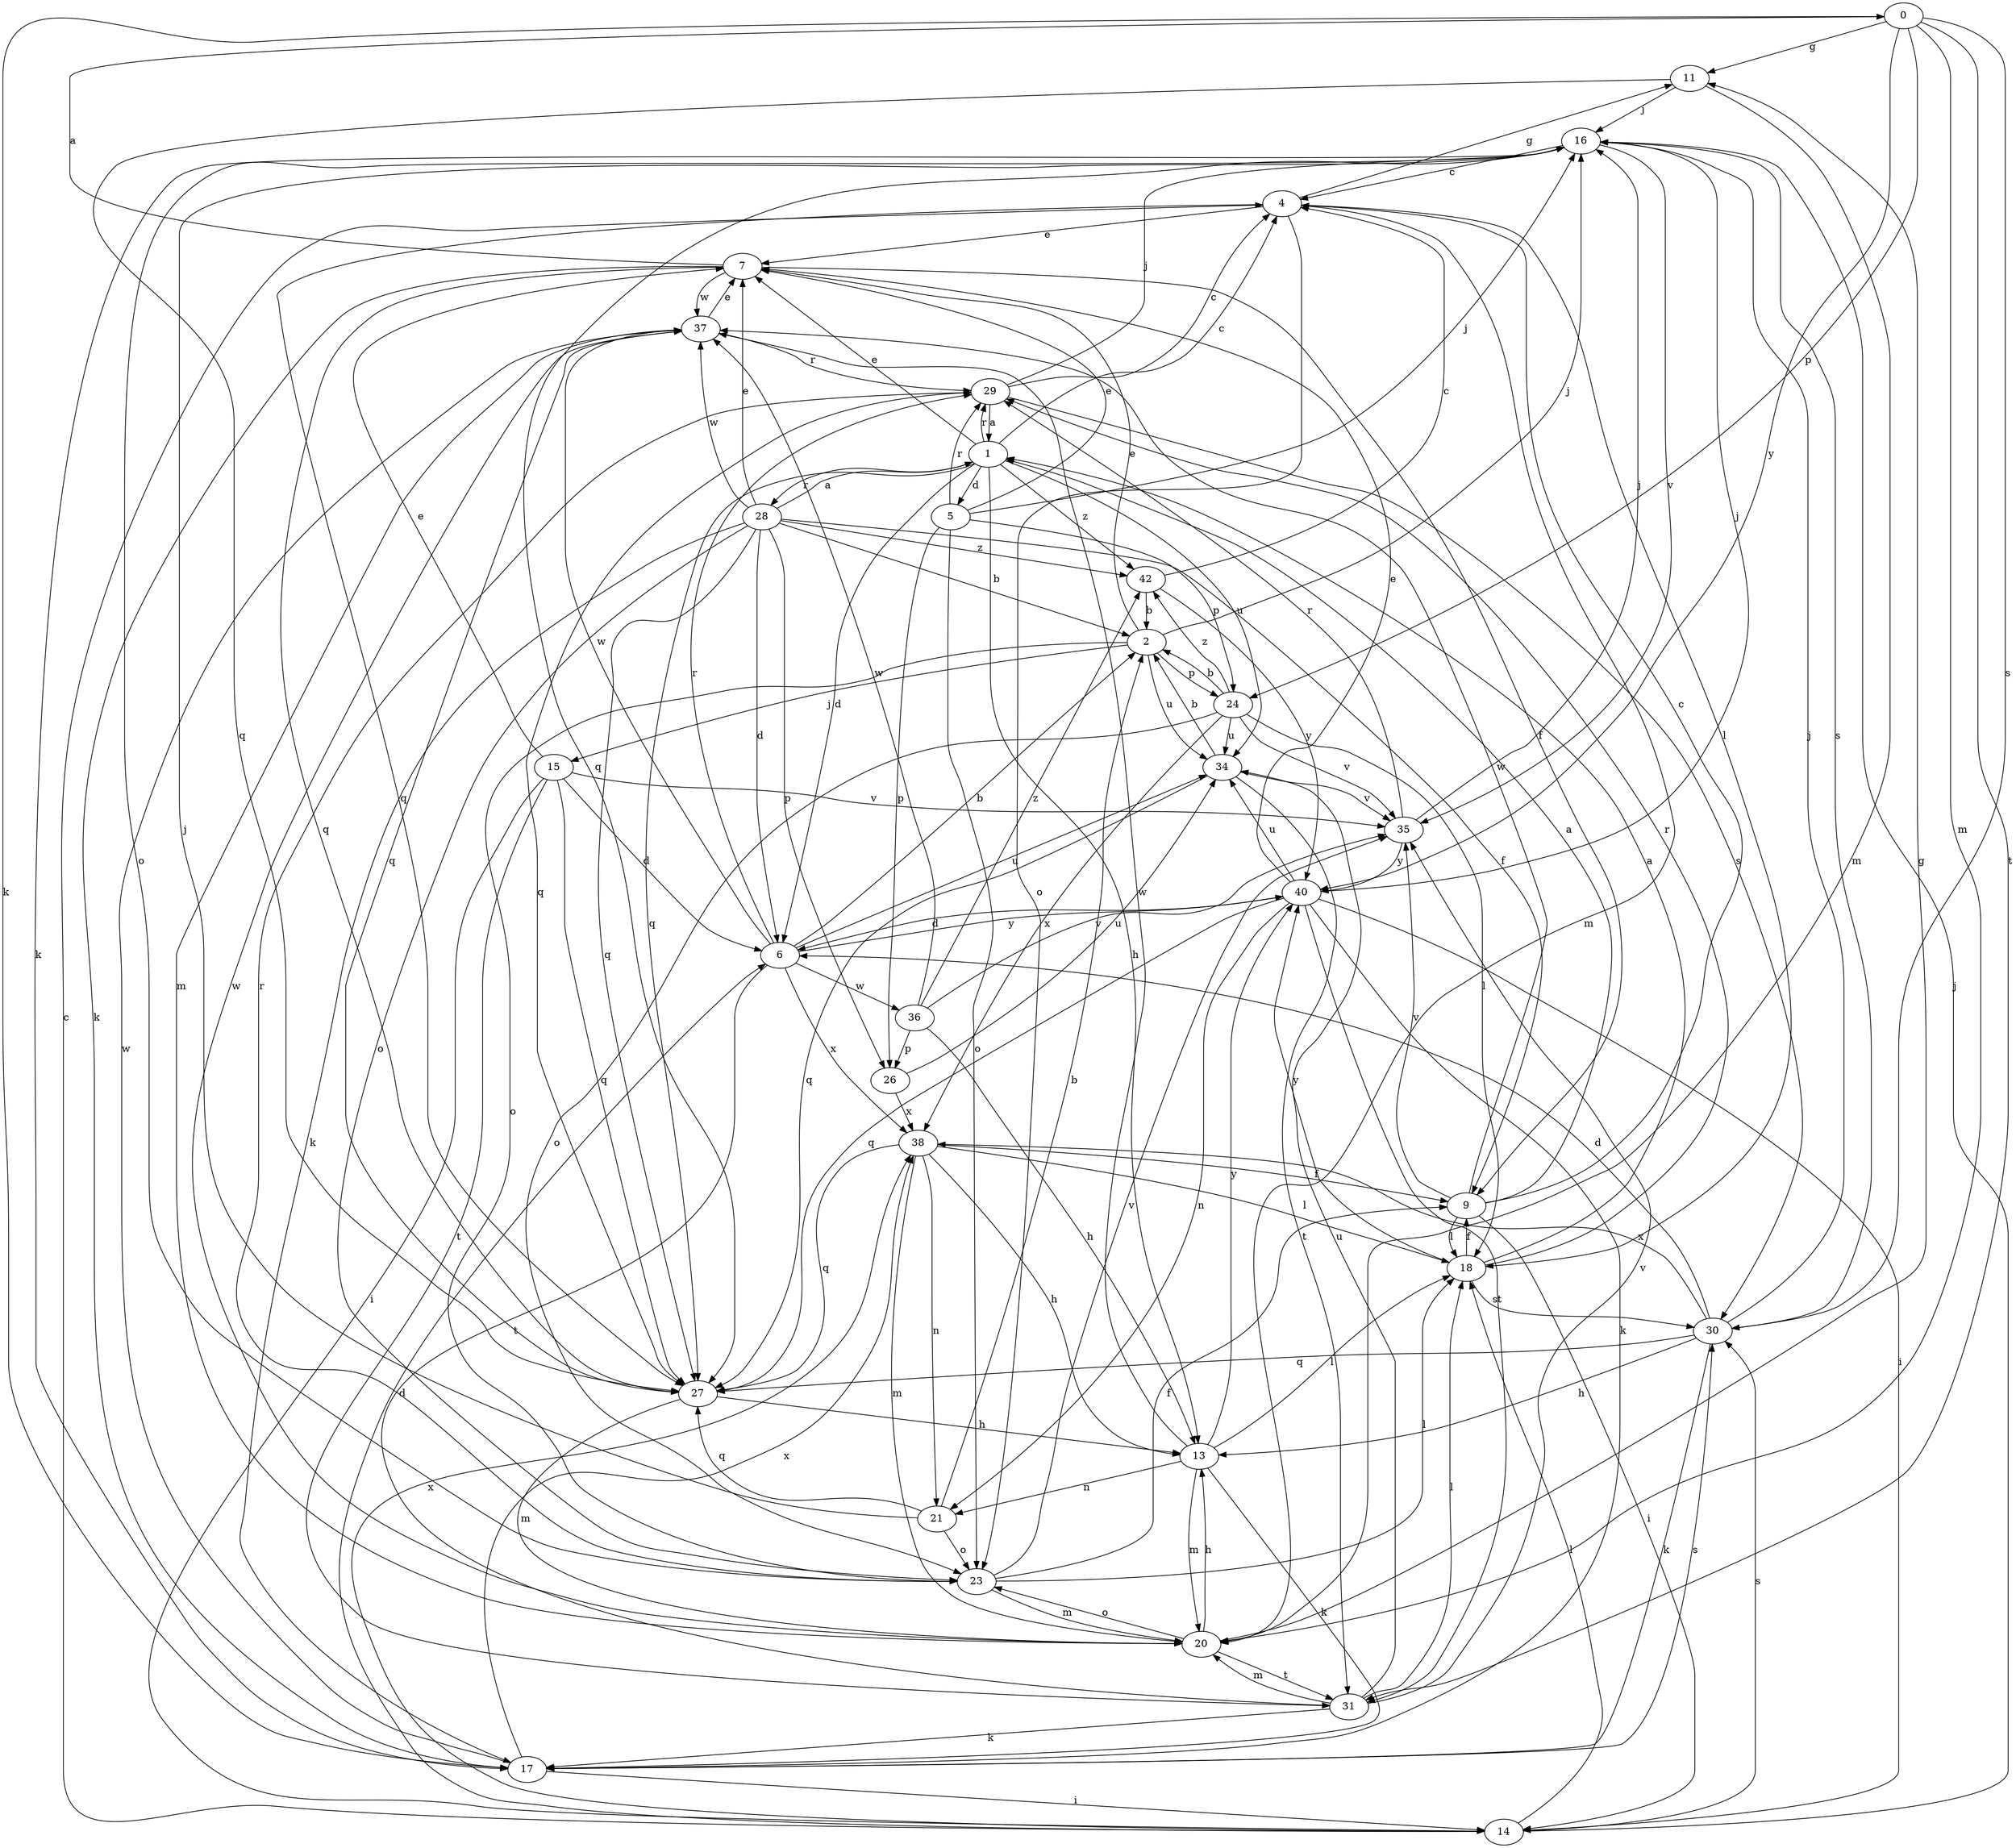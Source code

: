 strict digraph  {
0;
1;
2;
4;
5;
6;
7;
9;
11;
13;
14;
15;
16;
17;
18;
20;
21;
23;
24;
26;
27;
28;
29;
30;
31;
34;
35;
36;
37;
38;
40;
42;
0 -> 11  [label=g];
0 -> 17  [label=k];
0 -> 20  [label=m];
0 -> 24  [label=p];
0 -> 30  [label=s];
0 -> 31  [label=t];
0 -> 40  [label=y];
1 -> 4  [label=c];
1 -> 5  [label=d];
1 -> 6  [label=d];
1 -> 7  [label=e];
1 -> 13  [label=h];
1 -> 27  [label=q];
1 -> 28  [label=r];
1 -> 29  [label=r];
1 -> 34  [label=u];
1 -> 42  [label=z];
2 -> 7  [label=e];
2 -> 15  [label=j];
2 -> 16  [label=j];
2 -> 23  [label=o];
2 -> 24  [label=p];
2 -> 34  [label=u];
4 -> 7  [label=e];
4 -> 11  [label=g];
4 -> 18  [label=l];
4 -> 20  [label=m];
4 -> 23  [label=o];
4 -> 27  [label=q];
5 -> 7  [label=e];
5 -> 16  [label=j];
5 -> 23  [label=o];
5 -> 24  [label=p];
5 -> 26  [label=p];
5 -> 29  [label=r];
6 -> 2  [label=b];
6 -> 29  [label=r];
6 -> 31  [label=t];
6 -> 34  [label=u];
6 -> 36  [label=w];
6 -> 37  [label=w];
6 -> 38  [label=x];
6 -> 40  [label=y];
7 -> 0  [label=a];
7 -> 9  [label=f];
7 -> 17  [label=k];
7 -> 27  [label=q];
7 -> 37  [label=w];
9 -> 1  [label=a];
9 -> 4  [label=c];
9 -> 14  [label=i];
9 -> 18  [label=l];
9 -> 35  [label=v];
9 -> 37  [label=w];
11 -> 16  [label=j];
11 -> 20  [label=m];
11 -> 27  [label=q];
13 -> 17  [label=k];
13 -> 18  [label=l];
13 -> 20  [label=m];
13 -> 21  [label=n];
13 -> 37  [label=w];
13 -> 40  [label=y];
14 -> 4  [label=c];
14 -> 6  [label=d];
14 -> 16  [label=j];
14 -> 18  [label=l];
14 -> 30  [label=s];
14 -> 38  [label=x];
15 -> 6  [label=d];
15 -> 7  [label=e];
15 -> 14  [label=i];
15 -> 27  [label=q];
15 -> 31  [label=t];
15 -> 35  [label=v];
16 -> 4  [label=c];
16 -> 17  [label=k];
16 -> 23  [label=o];
16 -> 27  [label=q];
16 -> 30  [label=s];
16 -> 35  [label=v];
17 -> 14  [label=i];
17 -> 30  [label=s];
17 -> 37  [label=w];
17 -> 38  [label=x];
18 -> 1  [label=a];
18 -> 9  [label=f];
18 -> 29  [label=r];
18 -> 30  [label=s];
18 -> 40  [label=y];
20 -> 11  [label=g];
20 -> 13  [label=h];
20 -> 23  [label=o];
20 -> 31  [label=t];
20 -> 37  [label=w];
21 -> 2  [label=b];
21 -> 16  [label=j];
21 -> 23  [label=o];
21 -> 27  [label=q];
23 -> 9  [label=f];
23 -> 18  [label=l];
23 -> 20  [label=m];
23 -> 29  [label=r];
23 -> 35  [label=v];
24 -> 2  [label=b];
24 -> 18  [label=l];
24 -> 23  [label=o];
24 -> 34  [label=u];
24 -> 35  [label=v];
24 -> 38  [label=x];
24 -> 42  [label=z];
26 -> 34  [label=u];
26 -> 38  [label=x];
27 -> 13  [label=h];
27 -> 20  [label=m];
28 -> 1  [label=a];
28 -> 2  [label=b];
28 -> 6  [label=d];
28 -> 7  [label=e];
28 -> 9  [label=f];
28 -> 17  [label=k];
28 -> 23  [label=o];
28 -> 26  [label=p];
28 -> 27  [label=q];
28 -> 37  [label=w];
28 -> 42  [label=z];
29 -> 1  [label=a];
29 -> 4  [label=c];
29 -> 16  [label=j];
29 -> 27  [label=q];
29 -> 30  [label=s];
30 -> 6  [label=d];
30 -> 13  [label=h];
30 -> 16  [label=j];
30 -> 17  [label=k];
30 -> 27  [label=q];
30 -> 38  [label=x];
31 -> 17  [label=k];
31 -> 18  [label=l];
31 -> 20  [label=m];
31 -> 34  [label=u];
31 -> 35  [label=v];
34 -> 2  [label=b];
34 -> 27  [label=q];
34 -> 31  [label=t];
34 -> 35  [label=v];
35 -> 16  [label=j];
35 -> 29  [label=r];
35 -> 40  [label=y];
36 -> 13  [label=h];
36 -> 26  [label=p];
36 -> 35  [label=v];
36 -> 37  [label=w];
36 -> 42  [label=z];
37 -> 7  [label=e];
37 -> 20  [label=m];
37 -> 27  [label=q];
37 -> 29  [label=r];
38 -> 9  [label=f];
38 -> 13  [label=h];
38 -> 18  [label=l];
38 -> 20  [label=m];
38 -> 21  [label=n];
38 -> 27  [label=q];
40 -> 6  [label=d];
40 -> 7  [label=e];
40 -> 14  [label=i];
40 -> 16  [label=j];
40 -> 17  [label=k];
40 -> 21  [label=n];
40 -> 27  [label=q];
40 -> 31  [label=t];
40 -> 34  [label=u];
42 -> 2  [label=b];
42 -> 4  [label=c];
42 -> 40  [label=y];
}
